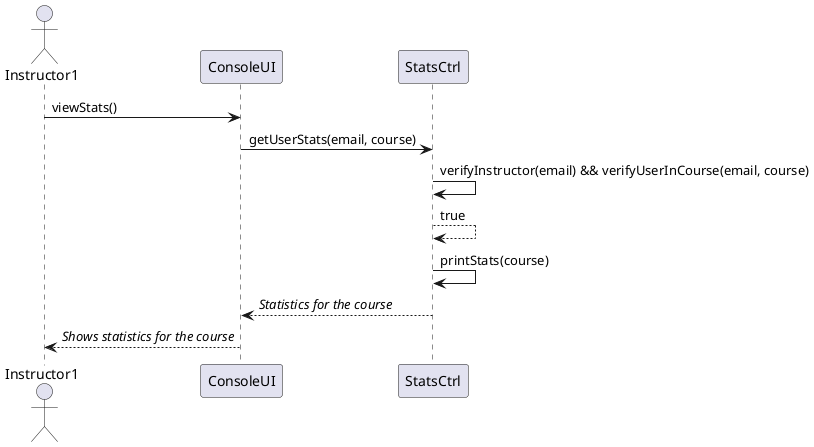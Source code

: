 @startuml
Actor Instructor1
Instructor1 -> ConsoleUI: viewStats()
ConsoleUI -> StatsCtrl: getUserStats(email, course)
StatsCtrl -> StatsCtrl: verifyInstructor(email) && verifyUserInCourse(email, course)
StatsCtrl --> StatsCtrl: true
StatsCtrl -> StatsCtrl: printStats(course)
StatsCtrl --> ConsoleUI: //Statistics for the course//
ConsoleUI --> Instructor1: //Shows statistics for the course//
@enduml
